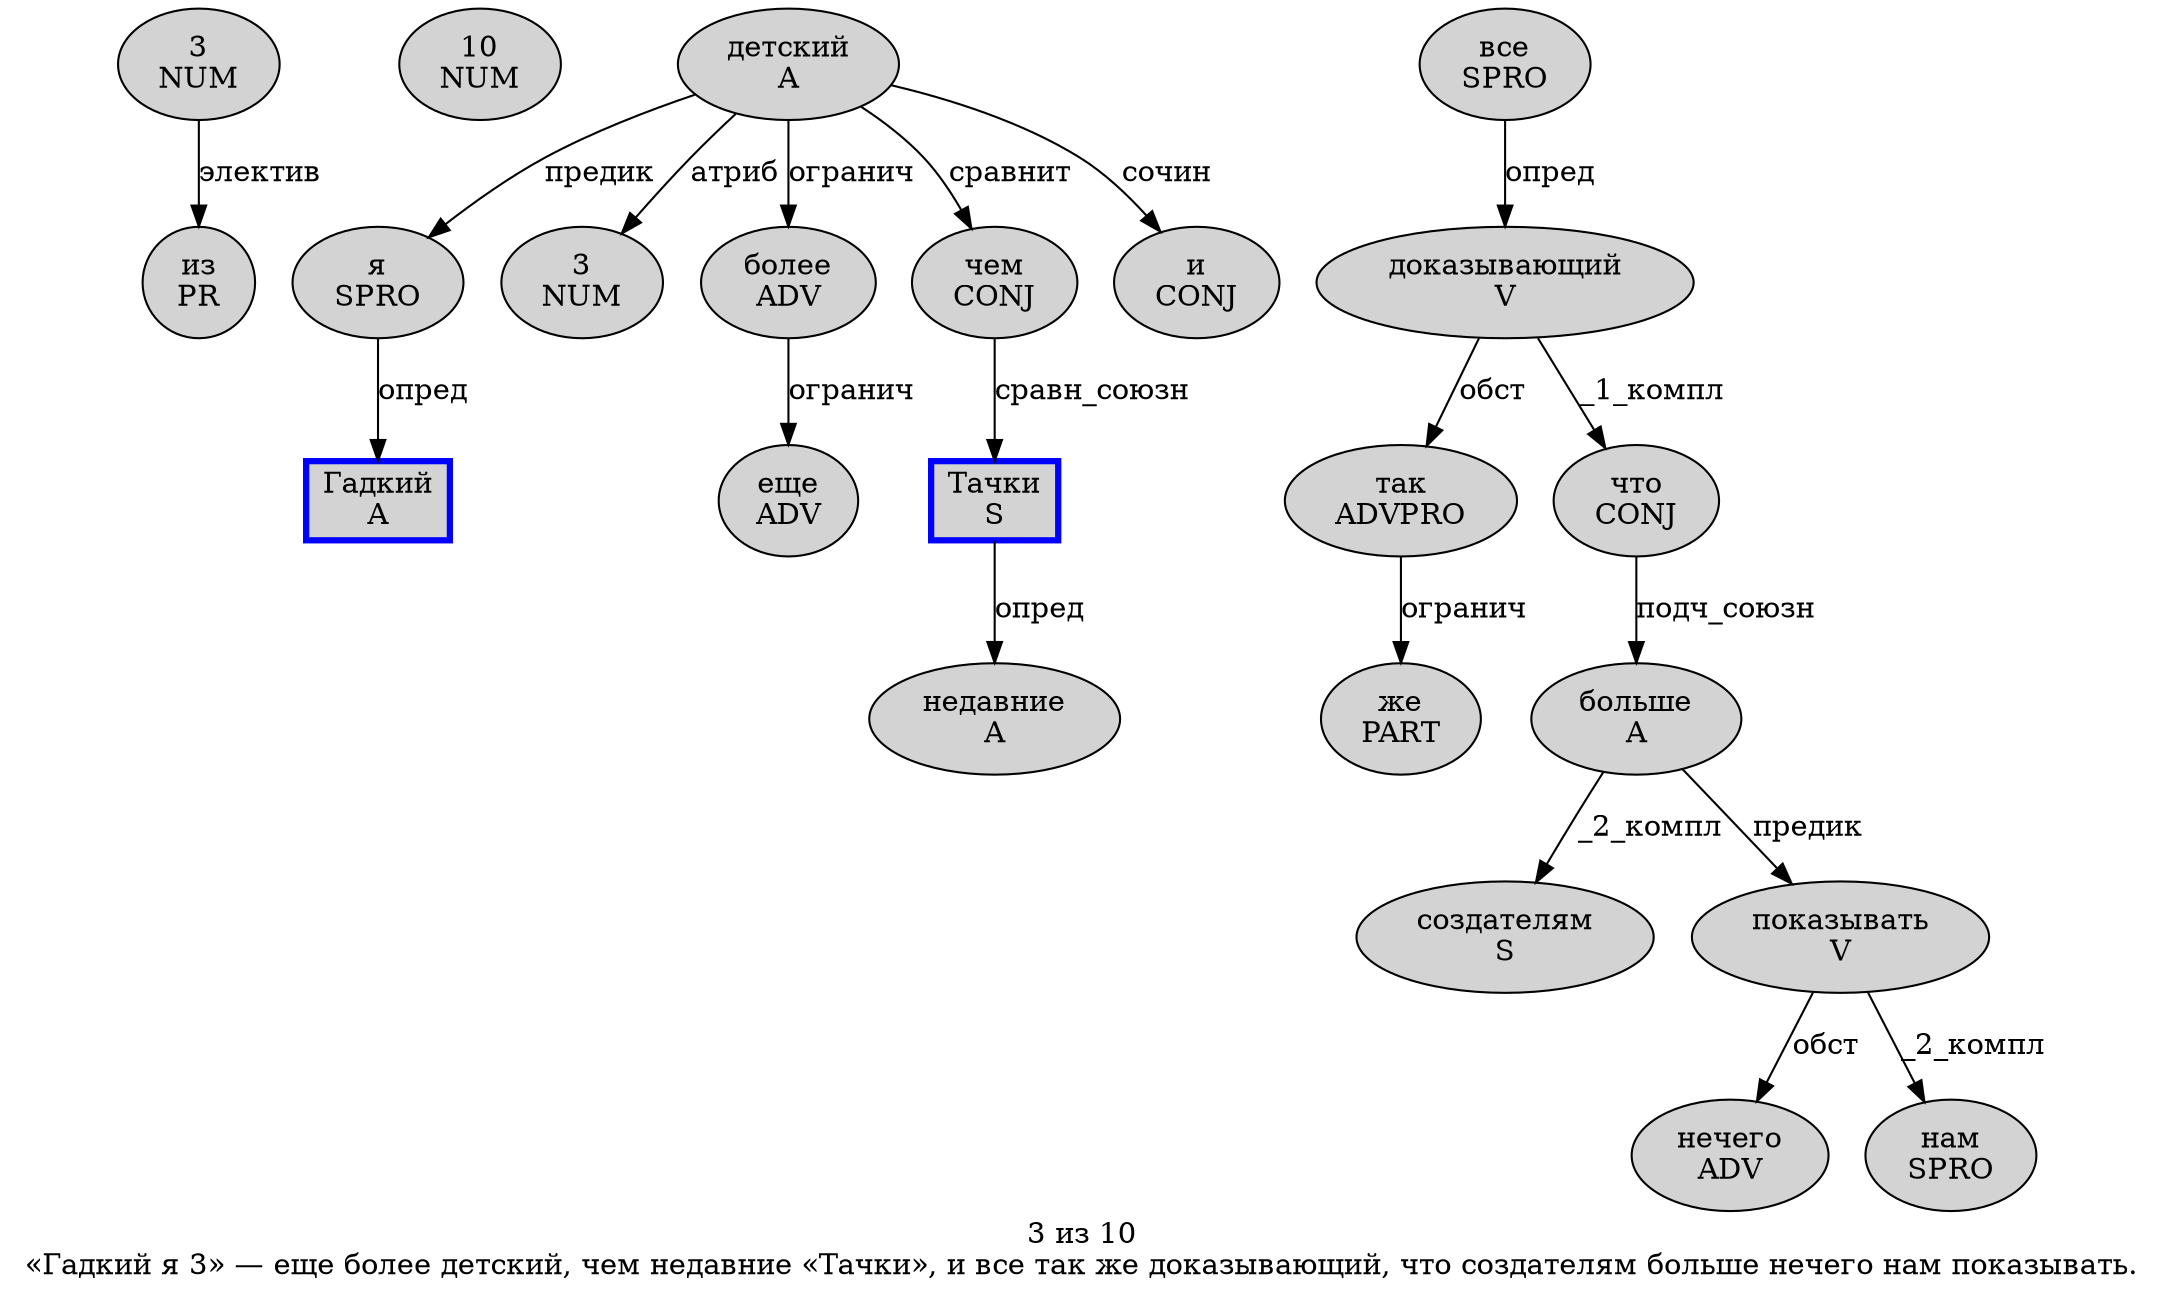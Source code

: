 digraph SENTENCE_2924 {
	graph [label="3 из 10
«Гадкий я 3» — еще более детский, чем недавние «Тачки», и все так же доказывающий, что создателям больше нечего нам показывать."]
	node [style=filled]
		0 [label="3
NUM" color="" fillcolor=lightgray penwidth=1 shape=ellipse]
		1 [label="из
PR" color="" fillcolor=lightgray penwidth=1 shape=ellipse]
		2 [label="10
NUM" color="" fillcolor=lightgray penwidth=1 shape=ellipse]
		4 [label="Гадкий
A" color=blue fillcolor=lightgray penwidth=3 shape=box]
		5 [label="я
SPRO" color="" fillcolor=lightgray penwidth=1 shape=ellipse]
		6 [label="3
NUM" color="" fillcolor=lightgray penwidth=1 shape=ellipse]
		9 [label="еще
ADV" color="" fillcolor=lightgray penwidth=1 shape=ellipse]
		10 [label="более
ADV" color="" fillcolor=lightgray penwidth=1 shape=ellipse]
		11 [label="детский
A" color="" fillcolor=lightgray penwidth=1 shape=ellipse]
		13 [label="чем
CONJ" color="" fillcolor=lightgray penwidth=1 shape=ellipse]
		14 [label="недавние
A" color="" fillcolor=lightgray penwidth=1 shape=ellipse]
		16 [label="Тачки
S" color=blue fillcolor=lightgray penwidth=3 shape=box]
		19 [label="и
CONJ" color="" fillcolor=lightgray penwidth=1 shape=ellipse]
		20 [label="все
SPRO" color="" fillcolor=lightgray penwidth=1 shape=ellipse]
		21 [label="так
ADVPRO" color="" fillcolor=lightgray penwidth=1 shape=ellipse]
		22 [label="же
PART" color="" fillcolor=lightgray penwidth=1 shape=ellipse]
		23 [label="доказывающий
V" color="" fillcolor=lightgray penwidth=1 shape=ellipse]
		25 [label="что
CONJ" color="" fillcolor=lightgray penwidth=1 shape=ellipse]
		26 [label="создателям
S" color="" fillcolor=lightgray penwidth=1 shape=ellipse]
		27 [label="больше
A" color="" fillcolor=lightgray penwidth=1 shape=ellipse]
		28 [label="нечего
ADV" color="" fillcolor=lightgray penwidth=1 shape=ellipse]
		29 [label="нам
SPRO" color="" fillcolor=lightgray penwidth=1 shape=ellipse]
		30 [label="показывать
V" color="" fillcolor=lightgray penwidth=1 shape=ellipse]
			25 -> 27 [label="подч_союзн"]
			0 -> 1 [label="электив"]
			23 -> 21 [label="обст"]
			23 -> 25 [label="_1_компл"]
			5 -> 4 [label="опред"]
			21 -> 22 [label="огранич"]
			20 -> 23 [label="опред"]
			27 -> 26 [label="_2_компл"]
			27 -> 30 [label="предик"]
			10 -> 9 [label="огранич"]
			16 -> 14 [label="опред"]
			11 -> 5 [label="предик"]
			11 -> 6 [label="атриб"]
			11 -> 10 [label="огранич"]
			11 -> 13 [label="сравнит"]
			11 -> 19 [label="сочин"]
			30 -> 28 [label="обст"]
			30 -> 29 [label="_2_компл"]
			13 -> 16 [label="сравн_союзн"]
}
